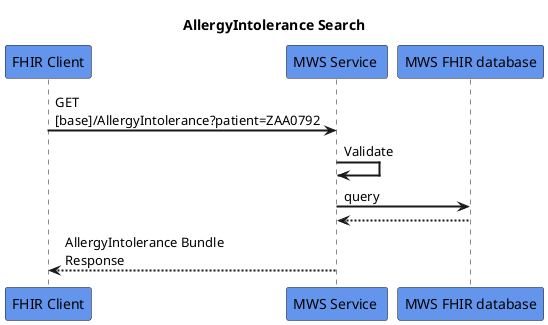 @startuml
skinparam sequenceArrowThickness 2
skinparam roundcorner 5
skinparam maxmessagesize 180
skinparam sequenceParticipant bold
title  AllergyIntolerance Search
participant "FHIR Client" as A #CornflowerBlue
participant "MWS Service " as B #CornflowerBlue
participant "MWS FHIR database" as C #CornflowerBlue

A -> B: GET [base]/AllergyIntolerance?patient=ZAA0792
B -> B: Validate
B -> C: query
C -[dashed]-> B:

B -[dashed]-> A: AllergyIntolerance Bundle Response 

@enduml
